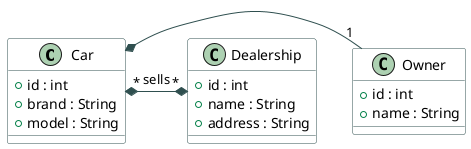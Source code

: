 @startuml

skinparam class {
	BackgroundColor White
	ArrowColor DarkSlateGray
	BorderColor DarkSlateGray
}

class Car {
    + id : int
    + brand : String
    + model : String
}

class Owner {
    + id : int
    + name : String
}

class Dealership {
    + id : int
    + name : String
    + address : String
}

Car *- "1" Owner
Car "*" *-* "*" Dealership : sells

@enduml